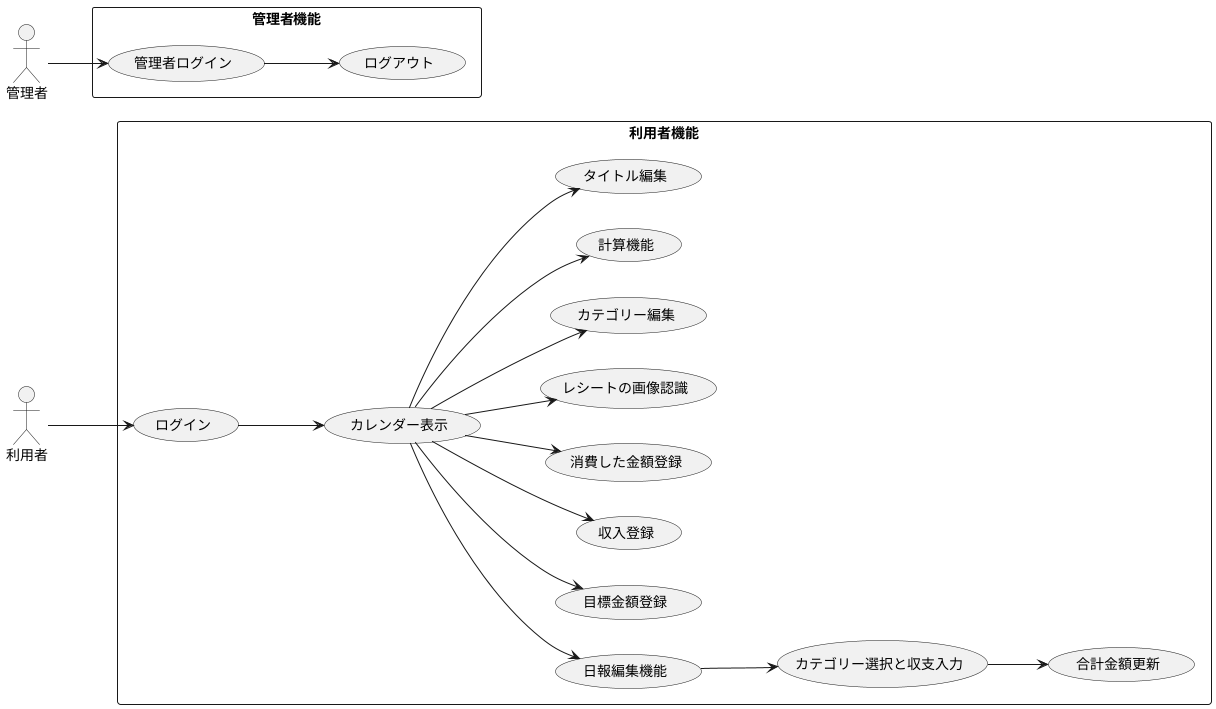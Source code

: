 @startuml
left to right direction
actor 利用者 as user
actor 管理者 as admin

rectangle 利用者機能 {
  usecase ログイン as login
  usecase カレンダー表示 as show_calendar
  usecase 日報作成 as create_report
  usecase カテゴリー選択と収支入力 as select_category_input
  usecase 合計金額更新 as update_total
  usecase 目標金額登録 as set_goal
  usecase 収入登録 as add_income
  usecase 消費した金額登録 as add_expense
  usecase レシートの画像認識 as image_recognition
  usecase カテゴリー編集 as manage_category
  usecase 計算機能 as calculations
  usecase タイトル編集 as edit_title
  usecase 日報編集機能 as create_report
  
  
  user --> login
  login --> show_calendar
  show_calendar --> set_goal
  show_calendar --> add_income
  show_calendar --> add_expense
  show_calendar --> image_recognition
  show_calendar --> manage_category
  show_calendar --> calculations
  show_calendar --> edit_title
  show_calendar --> create_report
  create_report --> select_category_input
  select_category_input --> update_total
  
}



rectangle 管理者機能 {
  usecase 管理者ログイン as admin_login
  usecase ログアウト as account_logout

  admin --> admin_login
  admin_login --> account_logout
}


@enduml